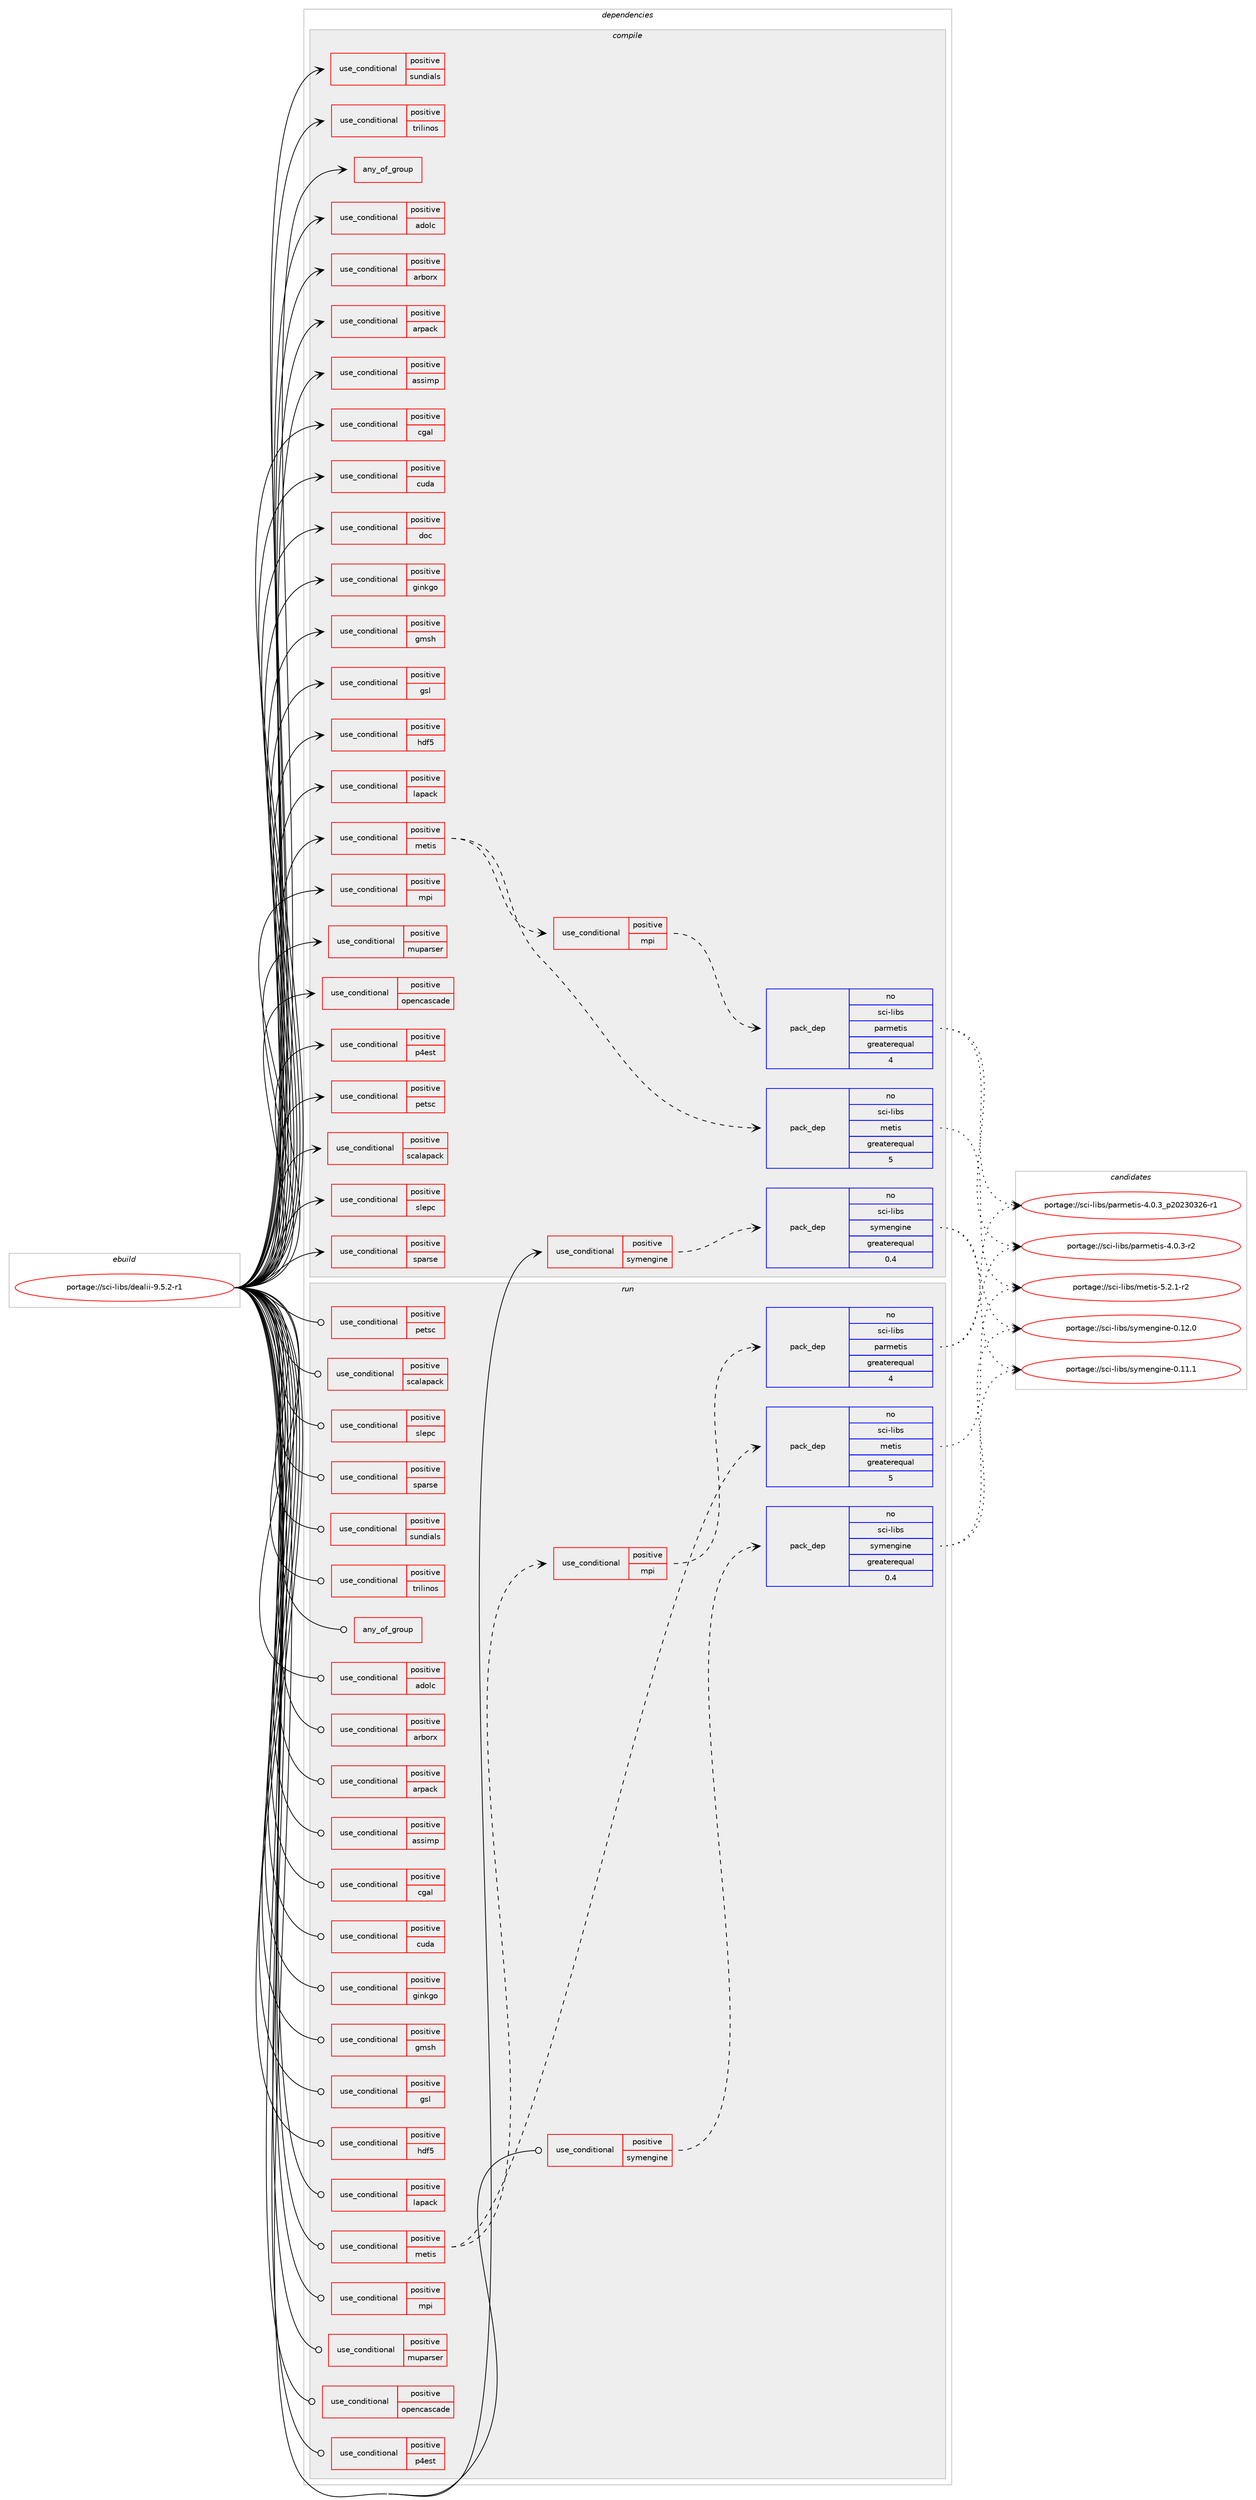 digraph prolog {

# *************
# Graph options
# *************

newrank=true;
concentrate=true;
compound=true;
graph [rankdir=LR,fontname=Helvetica,fontsize=10,ranksep=1.5];#, ranksep=2.5, nodesep=0.2];
edge  [arrowhead=vee];
node  [fontname=Helvetica,fontsize=10];

# **********
# The ebuild
# **********

subgraph cluster_leftcol {
color=gray;
rank=same;
label=<<i>ebuild</i>>;
id [label="portage://sci-libs/dealii-9.5.2-r1", color=red, width=4, href="../sci-libs/dealii-9.5.2-r1.svg"];
}

# ****************
# The dependencies
# ****************

subgraph cluster_midcol {
color=gray;
label=<<i>dependencies</i>>;
subgraph cluster_compile {
fillcolor="#eeeeee";
style=filled;
label=<<i>compile</i>>;
subgraph any2594 {
dependency200840 [label=<<TABLE BORDER="0" CELLBORDER="1" CELLSPACING="0" CELLPADDING="4"><TR><TD CELLPADDING="10">any_of_group</TD></TR></TABLE>>, shape=none, color=red];# *** BEGIN UNKNOWN DEPENDENCY TYPE (TODO) ***
# dependency200840 -> package_dependency(portage://sci-libs/dealii-9.5.2-r1,install,no,dev-cpp,kokkos,none,[,,],[],[])
# *** END UNKNOWN DEPENDENCY TYPE (TODO) ***

# *** BEGIN UNKNOWN DEPENDENCY TYPE (TODO) ***
# dependency200840 -> package_dependency(portage://sci-libs/dealii-9.5.2-r1,install,no,sci-libs,trilinos,none,[,,],[],[])
# *** END UNKNOWN DEPENDENCY TYPE (TODO) ***

}
id:e -> dependency200840:w [weight=20,style="solid",arrowhead="vee"];
subgraph cond103205 {
dependency200841 [label=<<TABLE BORDER="0" CELLBORDER="1" CELLSPACING="0" CELLPADDING="4"><TR><TD ROWSPAN="3" CELLPADDING="10">use_conditional</TD></TR><TR><TD>positive</TD></TR><TR><TD>adolc</TD></TR></TABLE>>, shape=none, color=red];
# *** BEGIN UNKNOWN DEPENDENCY TYPE (TODO) ***
# dependency200841 -> package_dependency(portage://sci-libs/dealii-9.5.2-r1,install,no,sci-libs,adolc,none,[,,],[],[])
# *** END UNKNOWN DEPENDENCY TYPE (TODO) ***

}
id:e -> dependency200841:w [weight=20,style="solid",arrowhead="vee"];
subgraph cond103206 {
dependency200842 [label=<<TABLE BORDER="0" CELLBORDER="1" CELLSPACING="0" CELLPADDING="4"><TR><TD ROWSPAN="3" CELLPADDING="10">use_conditional</TD></TR><TR><TD>positive</TD></TR><TR><TD>arborx</TD></TR></TABLE>>, shape=none, color=red];
# *** BEGIN UNKNOWN DEPENDENCY TYPE (TODO) ***
# dependency200842 -> package_dependency(portage://sci-libs/dealii-9.5.2-r1,install,no,sci-libs,arborx,none,[,,],[],[use(equal(mpi),none)])
# *** END UNKNOWN DEPENDENCY TYPE (TODO) ***

}
id:e -> dependency200842:w [weight=20,style="solid",arrowhead="vee"];
subgraph cond103207 {
dependency200843 [label=<<TABLE BORDER="0" CELLBORDER="1" CELLSPACING="0" CELLPADDING="4"><TR><TD ROWSPAN="3" CELLPADDING="10">use_conditional</TD></TR><TR><TD>positive</TD></TR><TR><TD>arpack</TD></TR></TABLE>>, shape=none, color=red];
# *** BEGIN UNKNOWN DEPENDENCY TYPE (TODO) ***
# dependency200843 -> package_dependency(portage://sci-libs/dealii-9.5.2-r1,install,no,sci-libs,arpack,none,[,,],[],[use(equal(mpi),none)])
# *** END UNKNOWN DEPENDENCY TYPE (TODO) ***

}
id:e -> dependency200843:w [weight=20,style="solid",arrowhead="vee"];
subgraph cond103208 {
dependency200844 [label=<<TABLE BORDER="0" CELLBORDER="1" CELLSPACING="0" CELLPADDING="4"><TR><TD ROWSPAN="3" CELLPADDING="10">use_conditional</TD></TR><TR><TD>positive</TD></TR><TR><TD>assimp</TD></TR></TABLE>>, shape=none, color=red];
# *** BEGIN UNKNOWN DEPENDENCY TYPE (TODO) ***
# dependency200844 -> package_dependency(portage://sci-libs/dealii-9.5.2-r1,install,no,media-libs,assimp,none,[,,],any_same_slot,[])
# *** END UNKNOWN DEPENDENCY TYPE (TODO) ***

}
id:e -> dependency200844:w [weight=20,style="solid",arrowhead="vee"];
subgraph cond103209 {
dependency200845 [label=<<TABLE BORDER="0" CELLBORDER="1" CELLSPACING="0" CELLPADDING="4"><TR><TD ROWSPAN="3" CELLPADDING="10">use_conditional</TD></TR><TR><TD>positive</TD></TR><TR><TD>cgal</TD></TR></TABLE>>, shape=none, color=red];
# *** BEGIN UNKNOWN DEPENDENCY TYPE (TODO) ***
# dependency200845 -> package_dependency(portage://sci-libs/dealii-9.5.2-r1,install,no,sci-mathematics,cgal,none,[,,],[],[])
# *** END UNKNOWN DEPENDENCY TYPE (TODO) ***

}
id:e -> dependency200845:w [weight=20,style="solid",arrowhead="vee"];
subgraph cond103210 {
dependency200846 [label=<<TABLE BORDER="0" CELLBORDER="1" CELLSPACING="0" CELLPADDING="4"><TR><TD ROWSPAN="3" CELLPADDING="10">use_conditional</TD></TR><TR><TD>positive</TD></TR><TR><TD>cuda</TD></TR></TABLE>>, shape=none, color=red];
# *** BEGIN UNKNOWN DEPENDENCY TYPE (TODO) ***
# dependency200846 -> package_dependency(portage://sci-libs/dealii-9.5.2-r1,install,no,dev-util,nvidia-cuda-toolkit,none,[,,],[],[])
# *** END UNKNOWN DEPENDENCY TYPE (TODO) ***

}
id:e -> dependency200846:w [weight=20,style="solid",arrowhead="vee"];
subgraph cond103211 {
dependency200847 [label=<<TABLE BORDER="0" CELLBORDER="1" CELLSPACING="0" CELLPADDING="4"><TR><TD ROWSPAN="3" CELLPADDING="10">use_conditional</TD></TR><TR><TD>positive</TD></TR><TR><TD>doc</TD></TR></TABLE>>, shape=none, color=red];
# *** BEGIN UNKNOWN DEPENDENCY TYPE (TODO) ***
# dependency200847 -> package_dependency(portage://sci-libs/dealii-9.5.2-r1,install,no,app-text,doxygen,none,[,,],[],[use(enable(dot),none)])
# *** END UNKNOWN DEPENDENCY TYPE (TODO) ***

# *** BEGIN UNKNOWN DEPENDENCY TYPE (TODO) ***
# dependency200847 -> package_dependency(portage://sci-libs/dealii-9.5.2-r1,install,no,dev-lang,perl,none,[,,],[],[])
# *** END UNKNOWN DEPENDENCY TYPE (TODO) ***

}
id:e -> dependency200847:w [weight=20,style="solid",arrowhead="vee"];
subgraph cond103212 {
dependency200848 [label=<<TABLE BORDER="0" CELLBORDER="1" CELLSPACING="0" CELLPADDING="4"><TR><TD ROWSPAN="3" CELLPADDING="10">use_conditional</TD></TR><TR><TD>positive</TD></TR><TR><TD>ginkgo</TD></TR></TABLE>>, shape=none, color=red];
# *** BEGIN UNKNOWN DEPENDENCY TYPE (TODO) ***
# dependency200848 -> package_dependency(portage://sci-libs/dealii-9.5.2-r1,install,no,sci-libs,ginkgo,none,[,,],[],[])
# *** END UNKNOWN DEPENDENCY TYPE (TODO) ***

}
id:e -> dependency200848:w [weight=20,style="solid",arrowhead="vee"];
subgraph cond103213 {
dependency200849 [label=<<TABLE BORDER="0" CELLBORDER="1" CELLSPACING="0" CELLPADDING="4"><TR><TD ROWSPAN="3" CELLPADDING="10">use_conditional</TD></TR><TR><TD>positive</TD></TR><TR><TD>gmsh</TD></TR></TABLE>>, shape=none, color=red];
# *** BEGIN UNKNOWN DEPENDENCY TYPE (TODO) ***
# dependency200849 -> package_dependency(portage://sci-libs/dealii-9.5.2-r1,install,no,sci-libs,gmsh,none,[,,],[],[])
# *** END UNKNOWN DEPENDENCY TYPE (TODO) ***

}
id:e -> dependency200849:w [weight=20,style="solid",arrowhead="vee"];
subgraph cond103214 {
dependency200850 [label=<<TABLE BORDER="0" CELLBORDER="1" CELLSPACING="0" CELLPADDING="4"><TR><TD ROWSPAN="3" CELLPADDING="10">use_conditional</TD></TR><TR><TD>positive</TD></TR><TR><TD>gsl</TD></TR></TABLE>>, shape=none, color=red];
# *** BEGIN UNKNOWN DEPENDENCY TYPE (TODO) ***
# dependency200850 -> package_dependency(portage://sci-libs/dealii-9.5.2-r1,install,no,sci-libs,gsl,none,[,,],any_same_slot,[])
# *** END UNKNOWN DEPENDENCY TYPE (TODO) ***

}
id:e -> dependency200850:w [weight=20,style="solid",arrowhead="vee"];
subgraph cond103215 {
dependency200851 [label=<<TABLE BORDER="0" CELLBORDER="1" CELLSPACING="0" CELLPADDING="4"><TR><TD ROWSPAN="3" CELLPADDING="10">use_conditional</TD></TR><TR><TD>positive</TD></TR><TR><TD>hdf5</TD></TR></TABLE>>, shape=none, color=red];
# *** BEGIN UNKNOWN DEPENDENCY TYPE (TODO) ***
# dependency200851 -> package_dependency(portage://sci-libs/dealii-9.5.2-r1,install,no,sci-libs,hdf5,none,[,,],any_same_slot,[use(equal(mpi),none)])
# *** END UNKNOWN DEPENDENCY TYPE (TODO) ***

}
id:e -> dependency200851:w [weight=20,style="solid",arrowhead="vee"];
subgraph cond103216 {
dependency200852 [label=<<TABLE BORDER="0" CELLBORDER="1" CELLSPACING="0" CELLPADDING="4"><TR><TD ROWSPAN="3" CELLPADDING="10">use_conditional</TD></TR><TR><TD>positive</TD></TR><TR><TD>lapack</TD></TR></TABLE>>, shape=none, color=red];
# *** BEGIN UNKNOWN DEPENDENCY TYPE (TODO) ***
# dependency200852 -> package_dependency(portage://sci-libs/dealii-9.5.2-r1,install,no,virtual,lapack,none,[,,],[],[])
# *** END UNKNOWN DEPENDENCY TYPE (TODO) ***

}
id:e -> dependency200852:w [weight=20,style="solid",arrowhead="vee"];
subgraph cond103217 {
dependency200853 [label=<<TABLE BORDER="0" CELLBORDER="1" CELLSPACING="0" CELLPADDING="4"><TR><TD ROWSPAN="3" CELLPADDING="10">use_conditional</TD></TR><TR><TD>positive</TD></TR><TR><TD>metis</TD></TR></TABLE>>, shape=none, color=red];
subgraph pack94856 {
dependency200854 [label=<<TABLE BORDER="0" CELLBORDER="1" CELLSPACING="0" CELLPADDING="4" WIDTH="220"><TR><TD ROWSPAN="6" CELLPADDING="30">pack_dep</TD></TR><TR><TD WIDTH="110">no</TD></TR><TR><TD>sci-libs</TD></TR><TR><TD>metis</TD></TR><TR><TD>greaterequal</TD></TR><TR><TD>5</TD></TR></TABLE>>, shape=none, color=blue];
}
dependency200853:e -> dependency200854:w [weight=20,style="dashed",arrowhead="vee"];
subgraph cond103218 {
dependency200855 [label=<<TABLE BORDER="0" CELLBORDER="1" CELLSPACING="0" CELLPADDING="4"><TR><TD ROWSPAN="3" CELLPADDING="10">use_conditional</TD></TR><TR><TD>positive</TD></TR><TR><TD>mpi</TD></TR></TABLE>>, shape=none, color=red];
subgraph pack94857 {
dependency200856 [label=<<TABLE BORDER="0" CELLBORDER="1" CELLSPACING="0" CELLPADDING="4" WIDTH="220"><TR><TD ROWSPAN="6" CELLPADDING="30">pack_dep</TD></TR><TR><TD WIDTH="110">no</TD></TR><TR><TD>sci-libs</TD></TR><TR><TD>parmetis</TD></TR><TR><TD>greaterequal</TD></TR><TR><TD>4</TD></TR></TABLE>>, shape=none, color=blue];
}
dependency200855:e -> dependency200856:w [weight=20,style="dashed",arrowhead="vee"];
}
dependency200853:e -> dependency200855:w [weight=20,style="dashed",arrowhead="vee"];
}
id:e -> dependency200853:w [weight=20,style="solid",arrowhead="vee"];
subgraph cond103219 {
dependency200857 [label=<<TABLE BORDER="0" CELLBORDER="1" CELLSPACING="0" CELLPADDING="4"><TR><TD ROWSPAN="3" CELLPADDING="10">use_conditional</TD></TR><TR><TD>positive</TD></TR><TR><TD>mpi</TD></TR></TABLE>>, shape=none, color=red];
# *** BEGIN UNKNOWN DEPENDENCY TYPE (TODO) ***
# dependency200857 -> package_dependency(portage://sci-libs/dealii-9.5.2-r1,install,no,virtual,mpi,none,[,,],[],[use(enable(cxx),none)])
# *** END UNKNOWN DEPENDENCY TYPE (TODO) ***

}
id:e -> dependency200857:w [weight=20,style="solid",arrowhead="vee"];
subgraph cond103220 {
dependency200858 [label=<<TABLE BORDER="0" CELLBORDER="1" CELLSPACING="0" CELLPADDING="4"><TR><TD ROWSPAN="3" CELLPADDING="10">use_conditional</TD></TR><TR><TD>positive</TD></TR><TR><TD>muparser</TD></TR></TABLE>>, shape=none, color=red];
# *** BEGIN UNKNOWN DEPENDENCY TYPE (TODO) ***
# dependency200858 -> package_dependency(portage://sci-libs/dealii-9.5.2-r1,install,no,dev-cpp,muParser,none,[,,],[],[])
# *** END UNKNOWN DEPENDENCY TYPE (TODO) ***

}
id:e -> dependency200858:w [weight=20,style="solid",arrowhead="vee"];
subgraph cond103221 {
dependency200859 [label=<<TABLE BORDER="0" CELLBORDER="1" CELLSPACING="0" CELLPADDING="4"><TR><TD ROWSPAN="3" CELLPADDING="10">use_conditional</TD></TR><TR><TD>positive</TD></TR><TR><TD>opencascade</TD></TR></TABLE>>, shape=none, color=red];
# *** BEGIN UNKNOWN DEPENDENCY TYPE (TODO) ***
# dependency200859 -> package_dependency(portage://sci-libs/dealii-9.5.2-r1,install,no,sci-libs,opencascade,none,[,,],any_same_slot,[])
# *** END UNKNOWN DEPENDENCY TYPE (TODO) ***

}
id:e -> dependency200859:w [weight=20,style="solid",arrowhead="vee"];
subgraph cond103222 {
dependency200860 [label=<<TABLE BORDER="0" CELLBORDER="1" CELLSPACING="0" CELLPADDING="4"><TR><TD ROWSPAN="3" CELLPADDING="10">use_conditional</TD></TR><TR><TD>positive</TD></TR><TR><TD>p4est</TD></TR></TABLE>>, shape=none, color=red];
# *** BEGIN UNKNOWN DEPENDENCY TYPE (TODO) ***
# dependency200860 -> package_dependency(portage://sci-libs/dealii-9.5.2-r1,install,no,sci-libs,p4est,none,[,,],[],[use(enable(mpi),none)])
# *** END UNKNOWN DEPENDENCY TYPE (TODO) ***

}
id:e -> dependency200860:w [weight=20,style="solid",arrowhead="vee"];
subgraph cond103223 {
dependency200861 [label=<<TABLE BORDER="0" CELLBORDER="1" CELLSPACING="0" CELLPADDING="4"><TR><TD ROWSPAN="3" CELLPADDING="10">use_conditional</TD></TR><TR><TD>positive</TD></TR><TR><TD>petsc</TD></TR></TABLE>>, shape=none, color=red];
# *** BEGIN UNKNOWN DEPENDENCY TYPE (TODO) ***
# dependency200861 -> package_dependency(portage://sci-libs/dealii-9.5.2-r1,install,no,sci-mathematics,petsc,none,[,,],[],[use(equal(mpi),none)])
# *** END UNKNOWN DEPENDENCY TYPE (TODO) ***

}
id:e -> dependency200861:w [weight=20,style="solid",arrowhead="vee"];
subgraph cond103224 {
dependency200862 [label=<<TABLE BORDER="0" CELLBORDER="1" CELLSPACING="0" CELLPADDING="4"><TR><TD ROWSPAN="3" CELLPADDING="10">use_conditional</TD></TR><TR><TD>positive</TD></TR><TR><TD>scalapack</TD></TR></TABLE>>, shape=none, color=red];
# *** BEGIN UNKNOWN DEPENDENCY TYPE (TODO) ***
# dependency200862 -> package_dependency(portage://sci-libs/dealii-9.5.2-r1,install,no,sci-libs,scalapack,none,[,,],[],[])
# *** END UNKNOWN DEPENDENCY TYPE (TODO) ***

}
id:e -> dependency200862:w [weight=20,style="solid",arrowhead="vee"];
subgraph cond103225 {
dependency200863 [label=<<TABLE BORDER="0" CELLBORDER="1" CELLSPACING="0" CELLPADDING="4"><TR><TD ROWSPAN="3" CELLPADDING="10">use_conditional</TD></TR><TR><TD>positive</TD></TR><TR><TD>slepc</TD></TR></TABLE>>, shape=none, color=red];
# *** BEGIN UNKNOWN DEPENDENCY TYPE (TODO) ***
# dependency200863 -> package_dependency(portage://sci-libs/dealii-9.5.2-r1,install,no,sci-mathematics,slepc,none,[,,],[],[use(equal(mpi),none)])
# *** END UNKNOWN DEPENDENCY TYPE (TODO) ***

}
id:e -> dependency200863:w [weight=20,style="solid",arrowhead="vee"];
subgraph cond103226 {
dependency200864 [label=<<TABLE BORDER="0" CELLBORDER="1" CELLSPACING="0" CELLPADDING="4"><TR><TD ROWSPAN="3" CELLPADDING="10">use_conditional</TD></TR><TR><TD>positive</TD></TR><TR><TD>sparse</TD></TR></TABLE>>, shape=none, color=red];
# *** BEGIN UNKNOWN DEPENDENCY TYPE (TODO) ***
# dependency200864 -> package_dependency(portage://sci-libs/dealii-9.5.2-r1,install,no,sci-libs,umfpack,none,[,,],[],[])
# *** END UNKNOWN DEPENDENCY TYPE (TODO) ***

}
id:e -> dependency200864:w [weight=20,style="solid",arrowhead="vee"];
subgraph cond103227 {
dependency200865 [label=<<TABLE BORDER="0" CELLBORDER="1" CELLSPACING="0" CELLPADDING="4"><TR><TD ROWSPAN="3" CELLPADDING="10">use_conditional</TD></TR><TR><TD>positive</TD></TR><TR><TD>sundials</TD></TR></TABLE>>, shape=none, color=red];
# *** BEGIN UNKNOWN DEPENDENCY TYPE (TODO) ***
# dependency200865 -> package_dependency(portage://sci-libs/dealii-9.5.2-r1,install,no,sci-libs,sundials,none,[,,],any_same_slot,[])
# *** END UNKNOWN DEPENDENCY TYPE (TODO) ***

}
id:e -> dependency200865:w [weight=20,style="solid",arrowhead="vee"];
subgraph cond103228 {
dependency200866 [label=<<TABLE BORDER="0" CELLBORDER="1" CELLSPACING="0" CELLPADDING="4"><TR><TD ROWSPAN="3" CELLPADDING="10">use_conditional</TD></TR><TR><TD>positive</TD></TR><TR><TD>symengine</TD></TR></TABLE>>, shape=none, color=red];
subgraph pack94858 {
dependency200867 [label=<<TABLE BORDER="0" CELLBORDER="1" CELLSPACING="0" CELLPADDING="4" WIDTH="220"><TR><TD ROWSPAN="6" CELLPADDING="30">pack_dep</TD></TR><TR><TD WIDTH="110">no</TD></TR><TR><TD>sci-libs</TD></TR><TR><TD>symengine</TD></TR><TR><TD>greaterequal</TD></TR><TR><TD>0.4</TD></TR></TABLE>>, shape=none, color=blue];
}
dependency200866:e -> dependency200867:w [weight=20,style="dashed",arrowhead="vee"];
}
id:e -> dependency200866:w [weight=20,style="solid",arrowhead="vee"];
subgraph cond103229 {
dependency200868 [label=<<TABLE BORDER="0" CELLBORDER="1" CELLSPACING="0" CELLPADDING="4"><TR><TD ROWSPAN="3" CELLPADDING="10">use_conditional</TD></TR><TR><TD>positive</TD></TR><TR><TD>trilinos</TD></TR></TABLE>>, shape=none, color=red];
# *** BEGIN UNKNOWN DEPENDENCY TYPE (TODO) ***
# dependency200868 -> package_dependency(portage://sci-libs/dealii-9.5.2-r1,install,no,sci-libs,trilinos,none,[,,],[],[])
# *** END UNKNOWN DEPENDENCY TYPE (TODO) ***

}
id:e -> dependency200868:w [weight=20,style="solid",arrowhead="vee"];
# *** BEGIN UNKNOWN DEPENDENCY TYPE (TODO) ***
# id -> package_dependency(portage://sci-libs/dealii-9.5.2-r1,install,no,app-arch,bzip2,none,[,,],[],[])
# *** END UNKNOWN DEPENDENCY TYPE (TODO) ***

# *** BEGIN UNKNOWN DEPENDENCY TYPE (TODO) ***
# id -> package_dependency(portage://sci-libs/dealii-9.5.2-r1,install,no,dev-cpp,tbb,none,[,,],any_same_slot,[])
# *** END UNKNOWN DEPENDENCY TYPE (TODO) ***

# *** BEGIN UNKNOWN DEPENDENCY TYPE (TODO) ***
# id -> package_dependency(portage://sci-libs/dealii-9.5.2-r1,install,no,dev-libs,boost,none,[,,],any_same_slot,[])
# *** END UNKNOWN DEPENDENCY TYPE (TODO) ***

# *** BEGIN UNKNOWN DEPENDENCY TYPE (TODO) ***
# id -> package_dependency(portage://sci-libs/dealii-9.5.2-r1,install,no,sys-libs,zlib,none,[,,],[],[])
# *** END UNKNOWN DEPENDENCY TYPE (TODO) ***

# *** BEGIN UNKNOWN DEPENDENCY TYPE (TODO) ***
# id -> package_dependency(portage://sci-libs/dealii-9.5.2-r1,install,no,virtual,pkgconfig,none,[,,],[],[])
# *** END UNKNOWN DEPENDENCY TYPE (TODO) ***

}
subgraph cluster_compileandrun {
fillcolor="#eeeeee";
style=filled;
label=<<i>compile and run</i>>;
}
subgraph cluster_run {
fillcolor="#eeeeee";
style=filled;
label=<<i>run</i>>;
subgraph any2595 {
dependency200869 [label=<<TABLE BORDER="0" CELLBORDER="1" CELLSPACING="0" CELLPADDING="4"><TR><TD CELLPADDING="10">any_of_group</TD></TR></TABLE>>, shape=none, color=red];# *** BEGIN UNKNOWN DEPENDENCY TYPE (TODO) ***
# dependency200869 -> package_dependency(portage://sci-libs/dealii-9.5.2-r1,run,no,dev-cpp,kokkos,none,[,,],[],[])
# *** END UNKNOWN DEPENDENCY TYPE (TODO) ***

# *** BEGIN UNKNOWN DEPENDENCY TYPE (TODO) ***
# dependency200869 -> package_dependency(portage://sci-libs/dealii-9.5.2-r1,run,no,sci-libs,trilinos,none,[,,],[],[])
# *** END UNKNOWN DEPENDENCY TYPE (TODO) ***

}
id:e -> dependency200869:w [weight=20,style="solid",arrowhead="odot"];
subgraph cond103230 {
dependency200870 [label=<<TABLE BORDER="0" CELLBORDER="1" CELLSPACING="0" CELLPADDING="4"><TR><TD ROWSPAN="3" CELLPADDING="10">use_conditional</TD></TR><TR><TD>positive</TD></TR><TR><TD>adolc</TD></TR></TABLE>>, shape=none, color=red];
# *** BEGIN UNKNOWN DEPENDENCY TYPE (TODO) ***
# dependency200870 -> package_dependency(portage://sci-libs/dealii-9.5.2-r1,run,no,sci-libs,adolc,none,[,,],[],[])
# *** END UNKNOWN DEPENDENCY TYPE (TODO) ***

}
id:e -> dependency200870:w [weight=20,style="solid",arrowhead="odot"];
subgraph cond103231 {
dependency200871 [label=<<TABLE BORDER="0" CELLBORDER="1" CELLSPACING="0" CELLPADDING="4"><TR><TD ROWSPAN="3" CELLPADDING="10">use_conditional</TD></TR><TR><TD>positive</TD></TR><TR><TD>arborx</TD></TR></TABLE>>, shape=none, color=red];
# *** BEGIN UNKNOWN DEPENDENCY TYPE (TODO) ***
# dependency200871 -> package_dependency(portage://sci-libs/dealii-9.5.2-r1,run,no,sci-libs,arborx,none,[,,],[],[use(equal(mpi),none)])
# *** END UNKNOWN DEPENDENCY TYPE (TODO) ***

}
id:e -> dependency200871:w [weight=20,style="solid",arrowhead="odot"];
subgraph cond103232 {
dependency200872 [label=<<TABLE BORDER="0" CELLBORDER="1" CELLSPACING="0" CELLPADDING="4"><TR><TD ROWSPAN="3" CELLPADDING="10">use_conditional</TD></TR><TR><TD>positive</TD></TR><TR><TD>arpack</TD></TR></TABLE>>, shape=none, color=red];
# *** BEGIN UNKNOWN DEPENDENCY TYPE (TODO) ***
# dependency200872 -> package_dependency(portage://sci-libs/dealii-9.5.2-r1,run,no,sci-libs,arpack,none,[,,],[],[use(equal(mpi),none)])
# *** END UNKNOWN DEPENDENCY TYPE (TODO) ***

}
id:e -> dependency200872:w [weight=20,style="solid",arrowhead="odot"];
subgraph cond103233 {
dependency200873 [label=<<TABLE BORDER="0" CELLBORDER="1" CELLSPACING="0" CELLPADDING="4"><TR><TD ROWSPAN="3" CELLPADDING="10">use_conditional</TD></TR><TR><TD>positive</TD></TR><TR><TD>assimp</TD></TR></TABLE>>, shape=none, color=red];
# *** BEGIN UNKNOWN DEPENDENCY TYPE (TODO) ***
# dependency200873 -> package_dependency(portage://sci-libs/dealii-9.5.2-r1,run,no,media-libs,assimp,none,[,,],any_same_slot,[])
# *** END UNKNOWN DEPENDENCY TYPE (TODO) ***

}
id:e -> dependency200873:w [weight=20,style="solid",arrowhead="odot"];
subgraph cond103234 {
dependency200874 [label=<<TABLE BORDER="0" CELLBORDER="1" CELLSPACING="0" CELLPADDING="4"><TR><TD ROWSPAN="3" CELLPADDING="10">use_conditional</TD></TR><TR><TD>positive</TD></TR><TR><TD>cgal</TD></TR></TABLE>>, shape=none, color=red];
# *** BEGIN UNKNOWN DEPENDENCY TYPE (TODO) ***
# dependency200874 -> package_dependency(portage://sci-libs/dealii-9.5.2-r1,run,no,sci-mathematics,cgal,none,[,,],[],[])
# *** END UNKNOWN DEPENDENCY TYPE (TODO) ***

}
id:e -> dependency200874:w [weight=20,style="solid",arrowhead="odot"];
subgraph cond103235 {
dependency200875 [label=<<TABLE BORDER="0" CELLBORDER="1" CELLSPACING="0" CELLPADDING="4"><TR><TD ROWSPAN="3" CELLPADDING="10">use_conditional</TD></TR><TR><TD>positive</TD></TR><TR><TD>cuda</TD></TR></TABLE>>, shape=none, color=red];
# *** BEGIN UNKNOWN DEPENDENCY TYPE (TODO) ***
# dependency200875 -> package_dependency(portage://sci-libs/dealii-9.5.2-r1,run,no,dev-util,nvidia-cuda-toolkit,none,[,,],[],[])
# *** END UNKNOWN DEPENDENCY TYPE (TODO) ***

}
id:e -> dependency200875:w [weight=20,style="solid",arrowhead="odot"];
subgraph cond103236 {
dependency200876 [label=<<TABLE BORDER="0" CELLBORDER="1" CELLSPACING="0" CELLPADDING="4"><TR><TD ROWSPAN="3" CELLPADDING="10">use_conditional</TD></TR><TR><TD>positive</TD></TR><TR><TD>ginkgo</TD></TR></TABLE>>, shape=none, color=red];
# *** BEGIN UNKNOWN DEPENDENCY TYPE (TODO) ***
# dependency200876 -> package_dependency(portage://sci-libs/dealii-9.5.2-r1,run,no,sci-libs,ginkgo,none,[,,],[],[])
# *** END UNKNOWN DEPENDENCY TYPE (TODO) ***

}
id:e -> dependency200876:w [weight=20,style="solid",arrowhead="odot"];
subgraph cond103237 {
dependency200877 [label=<<TABLE BORDER="0" CELLBORDER="1" CELLSPACING="0" CELLPADDING="4"><TR><TD ROWSPAN="3" CELLPADDING="10">use_conditional</TD></TR><TR><TD>positive</TD></TR><TR><TD>gmsh</TD></TR></TABLE>>, shape=none, color=red];
# *** BEGIN UNKNOWN DEPENDENCY TYPE (TODO) ***
# dependency200877 -> package_dependency(portage://sci-libs/dealii-9.5.2-r1,run,no,sci-libs,gmsh,none,[,,],[],[])
# *** END UNKNOWN DEPENDENCY TYPE (TODO) ***

}
id:e -> dependency200877:w [weight=20,style="solid",arrowhead="odot"];
subgraph cond103238 {
dependency200878 [label=<<TABLE BORDER="0" CELLBORDER="1" CELLSPACING="0" CELLPADDING="4"><TR><TD ROWSPAN="3" CELLPADDING="10">use_conditional</TD></TR><TR><TD>positive</TD></TR><TR><TD>gsl</TD></TR></TABLE>>, shape=none, color=red];
# *** BEGIN UNKNOWN DEPENDENCY TYPE (TODO) ***
# dependency200878 -> package_dependency(portage://sci-libs/dealii-9.5.2-r1,run,no,sci-libs,gsl,none,[,,],any_same_slot,[])
# *** END UNKNOWN DEPENDENCY TYPE (TODO) ***

}
id:e -> dependency200878:w [weight=20,style="solid",arrowhead="odot"];
subgraph cond103239 {
dependency200879 [label=<<TABLE BORDER="0" CELLBORDER="1" CELLSPACING="0" CELLPADDING="4"><TR><TD ROWSPAN="3" CELLPADDING="10">use_conditional</TD></TR><TR><TD>positive</TD></TR><TR><TD>hdf5</TD></TR></TABLE>>, shape=none, color=red];
# *** BEGIN UNKNOWN DEPENDENCY TYPE (TODO) ***
# dependency200879 -> package_dependency(portage://sci-libs/dealii-9.5.2-r1,run,no,sci-libs,hdf5,none,[,,],any_same_slot,[use(equal(mpi),none)])
# *** END UNKNOWN DEPENDENCY TYPE (TODO) ***

}
id:e -> dependency200879:w [weight=20,style="solid",arrowhead="odot"];
subgraph cond103240 {
dependency200880 [label=<<TABLE BORDER="0" CELLBORDER="1" CELLSPACING="0" CELLPADDING="4"><TR><TD ROWSPAN="3" CELLPADDING="10">use_conditional</TD></TR><TR><TD>positive</TD></TR><TR><TD>lapack</TD></TR></TABLE>>, shape=none, color=red];
# *** BEGIN UNKNOWN DEPENDENCY TYPE (TODO) ***
# dependency200880 -> package_dependency(portage://sci-libs/dealii-9.5.2-r1,run,no,virtual,lapack,none,[,,],[],[])
# *** END UNKNOWN DEPENDENCY TYPE (TODO) ***

}
id:e -> dependency200880:w [weight=20,style="solid",arrowhead="odot"];
subgraph cond103241 {
dependency200881 [label=<<TABLE BORDER="0" CELLBORDER="1" CELLSPACING="0" CELLPADDING="4"><TR><TD ROWSPAN="3" CELLPADDING="10">use_conditional</TD></TR><TR><TD>positive</TD></TR><TR><TD>metis</TD></TR></TABLE>>, shape=none, color=red];
subgraph pack94859 {
dependency200882 [label=<<TABLE BORDER="0" CELLBORDER="1" CELLSPACING="0" CELLPADDING="4" WIDTH="220"><TR><TD ROWSPAN="6" CELLPADDING="30">pack_dep</TD></TR><TR><TD WIDTH="110">no</TD></TR><TR><TD>sci-libs</TD></TR><TR><TD>metis</TD></TR><TR><TD>greaterequal</TD></TR><TR><TD>5</TD></TR></TABLE>>, shape=none, color=blue];
}
dependency200881:e -> dependency200882:w [weight=20,style="dashed",arrowhead="vee"];
subgraph cond103242 {
dependency200883 [label=<<TABLE BORDER="0" CELLBORDER="1" CELLSPACING="0" CELLPADDING="4"><TR><TD ROWSPAN="3" CELLPADDING="10">use_conditional</TD></TR><TR><TD>positive</TD></TR><TR><TD>mpi</TD></TR></TABLE>>, shape=none, color=red];
subgraph pack94860 {
dependency200884 [label=<<TABLE BORDER="0" CELLBORDER="1" CELLSPACING="0" CELLPADDING="4" WIDTH="220"><TR><TD ROWSPAN="6" CELLPADDING="30">pack_dep</TD></TR><TR><TD WIDTH="110">no</TD></TR><TR><TD>sci-libs</TD></TR><TR><TD>parmetis</TD></TR><TR><TD>greaterequal</TD></TR><TR><TD>4</TD></TR></TABLE>>, shape=none, color=blue];
}
dependency200883:e -> dependency200884:w [weight=20,style="dashed",arrowhead="vee"];
}
dependency200881:e -> dependency200883:w [weight=20,style="dashed",arrowhead="vee"];
}
id:e -> dependency200881:w [weight=20,style="solid",arrowhead="odot"];
subgraph cond103243 {
dependency200885 [label=<<TABLE BORDER="0" CELLBORDER="1" CELLSPACING="0" CELLPADDING="4"><TR><TD ROWSPAN="3" CELLPADDING="10">use_conditional</TD></TR><TR><TD>positive</TD></TR><TR><TD>mpi</TD></TR></TABLE>>, shape=none, color=red];
# *** BEGIN UNKNOWN DEPENDENCY TYPE (TODO) ***
# dependency200885 -> package_dependency(portage://sci-libs/dealii-9.5.2-r1,run,no,virtual,mpi,none,[,,],[],[use(enable(cxx),none)])
# *** END UNKNOWN DEPENDENCY TYPE (TODO) ***

}
id:e -> dependency200885:w [weight=20,style="solid",arrowhead="odot"];
subgraph cond103244 {
dependency200886 [label=<<TABLE BORDER="0" CELLBORDER="1" CELLSPACING="0" CELLPADDING="4"><TR><TD ROWSPAN="3" CELLPADDING="10">use_conditional</TD></TR><TR><TD>positive</TD></TR><TR><TD>muparser</TD></TR></TABLE>>, shape=none, color=red];
# *** BEGIN UNKNOWN DEPENDENCY TYPE (TODO) ***
# dependency200886 -> package_dependency(portage://sci-libs/dealii-9.5.2-r1,run,no,dev-cpp,muParser,none,[,,],[],[])
# *** END UNKNOWN DEPENDENCY TYPE (TODO) ***

}
id:e -> dependency200886:w [weight=20,style="solid",arrowhead="odot"];
subgraph cond103245 {
dependency200887 [label=<<TABLE BORDER="0" CELLBORDER="1" CELLSPACING="0" CELLPADDING="4"><TR><TD ROWSPAN="3" CELLPADDING="10">use_conditional</TD></TR><TR><TD>positive</TD></TR><TR><TD>opencascade</TD></TR></TABLE>>, shape=none, color=red];
# *** BEGIN UNKNOWN DEPENDENCY TYPE (TODO) ***
# dependency200887 -> package_dependency(portage://sci-libs/dealii-9.5.2-r1,run,no,sci-libs,opencascade,none,[,,],any_same_slot,[])
# *** END UNKNOWN DEPENDENCY TYPE (TODO) ***

}
id:e -> dependency200887:w [weight=20,style="solid",arrowhead="odot"];
subgraph cond103246 {
dependency200888 [label=<<TABLE BORDER="0" CELLBORDER="1" CELLSPACING="0" CELLPADDING="4"><TR><TD ROWSPAN="3" CELLPADDING="10">use_conditional</TD></TR><TR><TD>positive</TD></TR><TR><TD>p4est</TD></TR></TABLE>>, shape=none, color=red];
# *** BEGIN UNKNOWN DEPENDENCY TYPE (TODO) ***
# dependency200888 -> package_dependency(portage://sci-libs/dealii-9.5.2-r1,run,no,sci-libs,p4est,none,[,,],[],[use(enable(mpi),none)])
# *** END UNKNOWN DEPENDENCY TYPE (TODO) ***

}
id:e -> dependency200888:w [weight=20,style="solid",arrowhead="odot"];
subgraph cond103247 {
dependency200889 [label=<<TABLE BORDER="0" CELLBORDER="1" CELLSPACING="0" CELLPADDING="4"><TR><TD ROWSPAN="3" CELLPADDING="10">use_conditional</TD></TR><TR><TD>positive</TD></TR><TR><TD>petsc</TD></TR></TABLE>>, shape=none, color=red];
# *** BEGIN UNKNOWN DEPENDENCY TYPE (TODO) ***
# dependency200889 -> package_dependency(portage://sci-libs/dealii-9.5.2-r1,run,no,sci-mathematics,petsc,none,[,,],[],[use(equal(mpi),none)])
# *** END UNKNOWN DEPENDENCY TYPE (TODO) ***

}
id:e -> dependency200889:w [weight=20,style="solid",arrowhead="odot"];
subgraph cond103248 {
dependency200890 [label=<<TABLE BORDER="0" CELLBORDER="1" CELLSPACING="0" CELLPADDING="4"><TR><TD ROWSPAN="3" CELLPADDING="10">use_conditional</TD></TR><TR><TD>positive</TD></TR><TR><TD>scalapack</TD></TR></TABLE>>, shape=none, color=red];
# *** BEGIN UNKNOWN DEPENDENCY TYPE (TODO) ***
# dependency200890 -> package_dependency(portage://sci-libs/dealii-9.5.2-r1,run,no,sci-libs,scalapack,none,[,,],[],[])
# *** END UNKNOWN DEPENDENCY TYPE (TODO) ***

}
id:e -> dependency200890:w [weight=20,style="solid",arrowhead="odot"];
subgraph cond103249 {
dependency200891 [label=<<TABLE BORDER="0" CELLBORDER="1" CELLSPACING="0" CELLPADDING="4"><TR><TD ROWSPAN="3" CELLPADDING="10">use_conditional</TD></TR><TR><TD>positive</TD></TR><TR><TD>slepc</TD></TR></TABLE>>, shape=none, color=red];
# *** BEGIN UNKNOWN DEPENDENCY TYPE (TODO) ***
# dependency200891 -> package_dependency(portage://sci-libs/dealii-9.5.2-r1,run,no,sci-mathematics,slepc,none,[,,],[],[use(equal(mpi),none)])
# *** END UNKNOWN DEPENDENCY TYPE (TODO) ***

}
id:e -> dependency200891:w [weight=20,style="solid",arrowhead="odot"];
subgraph cond103250 {
dependency200892 [label=<<TABLE BORDER="0" CELLBORDER="1" CELLSPACING="0" CELLPADDING="4"><TR><TD ROWSPAN="3" CELLPADDING="10">use_conditional</TD></TR><TR><TD>positive</TD></TR><TR><TD>sparse</TD></TR></TABLE>>, shape=none, color=red];
# *** BEGIN UNKNOWN DEPENDENCY TYPE (TODO) ***
# dependency200892 -> package_dependency(portage://sci-libs/dealii-9.5.2-r1,run,no,sci-libs,umfpack,none,[,,],[],[])
# *** END UNKNOWN DEPENDENCY TYPE (TODO) ***

}
id:e -> dependency200892:w [weight=20,style="solid",arrowhead="odot"];
subgraph cond103251 {
dependency200893 [label=<<TABLE BORDER="0" CELLBORDER="1" CELLSPACING="0" CELLPADDING="4"><TR><TD ROWSPAN="3" CELLPADDING="10">use_conditional</TD></TR><TR><TD>positive</TD></TR><TR><TD>sundials</TD></TR></TABLE>>, shape=none, color=red];
# *** BEGIN UNKNOWN DEPENDENCY TYPE (TODO) ***
# dependency200893 -> package_dependency(portage://sci-libs/dealii-9.5.2-r1,run,no,sci-libs,sundials,none,[,,],any_same_slot,[])
# *** END UNKNOWN DEPENDENCY TYPE (TODO) ***

}
id:e -> dependency200893:w [weight=20,style="solid",arrowhead="odot"];
subgraph cond103252 {
dependency200894 [label=<<TABLE BORDER="0" CELLBORDER="1" CELLSPACING="0" CELLPADDING="4"><TR><TD ROWSPAN="3" CELLPADDING="10">use_conditional</TD></TR><TR><TD>positive</TD></TR><TR><TD>symengine</TD></TR></TABLE>>, shape=none, color=red];
subgraph pack94861 {
dependency200895 [label=<<TABLE BORDER="0" CELLBORDER="1" CELLSPACING="0" CELLPADDING="4" WIDTH="220"><TR><TD ROWSPAN="6" CELLPADDING="30">pack_dep</TD></TR><TR><TD WIDTH="110">no</TD></TR><TR><TD>sci-libs</TD></TR><TR><TD>symengine</TD></TR><TR><TD>greaterequal</TD></TR><TR><TD>0.4</TD></TR></TABLE>>, shape=none, color=blue];
}
dependency200894:e -> dependency200895:w [weight=20,style="dashed",arrowhead="vee"];
}
id:e -> dependency200894:w [weight=20,style="solid",arrowhead="odot"];
subgraph cond103253 {
dependency200896 [label=<<TABLE BORDER="0" CELLBORDER="1" CELLSPACING="0" CELLPADDING="4"><TR><TD ROWSPAN="3" CELLPADDING="10">use_conditional</TD></TR><TR><TD>positive</TD></TR><TR><TD>trilinos</TD></TR></TABLE>>, shape=none, color=red];
# *** BEGIN UNKNOWN DEPENDENCY TYPE (TODO) ***
# dependency200896 -> package_dependency(portage://sci-libs/dealii-9.5.2-r1,run,no,sci-libs,trilinos,none,[,,],[],[])
# *** END UNKNOWN DEPENDENCY TYPE (TODO) ***

}
id:e -> dependency200896:w [weight=20,style="solid",arrowhead="odot"];
# *** BEGIN UNKNOWN DEPENDENCY TYPE (TODO) ***
# id -> package_dependency(portage://sci-libs/dealii-9.5.2-r1,run,no,app-arch,bzip2,none,[,,],[],[])
# *** END UNKNOWN DEPENDENCY TYPE (TODO) ***

# *** BEGIN UNKNOWN DEPENDENCY TYPE (TODO) ***
# id -> package_dependency(portage://sci-libs/dealii-9.5.2-r1,run,no,dev-cpp,tbb,none,[,,],any_same_slot,[])
# *** END UNKNOWN DEPENDENCY TYPE (TODO) ***

# *** BEGIN UNKNOWN DEPENDENCY TYPE (TODO) ***
# id -> package_dependency(portage://sci-libs/dealii-9.5.2-r1,run,no,dev-libs,boost,none,[,,],any_same_slot,[])
# *** END UNKNOWN DEPENDENCY TYPE (TODO) ***

# *** BEGIN UNKNOWN DEPENDENCY TYPE (TODO) ***
# id -> package_dependency(portage://sci-libs/dealii-9.5.2-r1,run,no,sys-libs,zlib,none,[,,],[],[])
# *** END UNKNOWN DEPENDENCY TYPE (TODO) ***

}
}

# **************
# The candidates
# **************

subgraph cluster_choices {
rank=same;
color=gray;
label=<<i>candidates</i>>;

subgraph choice94856 {
color=black;
nodesep=1;
choice115991054510810598115471091011161051154553465046494511450 [label="portage://sci-libs/metis-5.2.1-r2", color=red, width=4,href="../sci-libs/metis-5.2.1-r2.svg"];
dependency200854:e -> choice115991054510810598115471091011161051154553465046494511450:w [style=dotted,weight="100"];
}
subgraph choice94857 {
color=black;
nodesep=1;
choice11599105451081059811547112971141091011161051154552464846514511450 [label="portage://sci-libs/parmetis-4.0.3-r2", color=red, width=4,href="../sci-libs/parmetis-4.0.3-r2.svg"];
choice11599105451081059811547112971141091011161051154552464846519511250485051485150544511449 [label="portage://sci-libs/parmetis-4.0.3_p20230326-r1", color=red, width=4,href="../sci-libs/parmetis-4.0.3_p20230326-r1.svg"];
dependency200856:e -> choice11599105451081059811547112971141091011161051154552464846514511450:w [style=dotted,weight="100"];
dependency200856:e -> choice11599105451081059811547112971141091011161051154552464846519511250485051485150544511449:w [style=dotted,weight="100"];
}
subgraph choice94858 {
color=black;
nodesep=1;
choice1159910545108105981154711512110910111010310511010145484649494649 [label="portage://sci-libs/symengine-0.11.1", color=red, width=4,href="../sci-libs/symengine-0.11.1.svg"];
choice1159910545108105981154711512110910111010310511010145484649504648 [label="portage://sci-libs/symengine-0.12.0", color=red, width=4,href="../sci-libs/symengine-0.12.0.svg"];
dependency200867:e -> choice1159910545108105981154711512110910111010310511010145484649494649:w [style=dotted,weight="100"];
dependency200867:e -> choice1159910545108105981154711512110910111010310511010145484649504648:w [style=dotted,weight="100"];
}
subgraph choice94859 {
color=black;
nodesep=1;
choice115991054510810598115471091011161051154553465046494511450 [label="portage://sci-libs/metis-5.2.1-r2", color=red, width=4,href="../sci-libs/metis-5.2.1-r2.svg"];
dependency200882:e -> choice115991054510810598115471091011161051154553465046494511450:w [style=dotted,weight="100"];
}
subgraph choice94860 {
color=black;
nodesep=1;
choice11599105451081059811547112971141091011161051154552464846514511450 [label="portage://sci-libs/parmetis-4.0.3-r2", color=red, width=4,href="../sci-libs/parmetis-4.0.3-r2.svg"];
choice11599105451081059811547112971141091011161051154552464846519511250485051485150544511449 [label="portage://sci-libs/parmetis-4.0.3_p20230326-r1", color=red, width=4,href="../sci-libs/parmetis-4.0.3_p20230326-r1.svg"];
dependency200884:e -> choice11599105451081059811547112971141091011161051154552464846514511450:w [style=dotted,weight="100"];
dependency200884:e -> choice11599105451081059811547112971141091011161051154552464846519511250485051485150544511449:w [style=dotted,weight="100"];
}
subgraph choice94861 {
color=black;
nodesep=1;
choice1159910545108105981154711512110910111010310511010145484649494649 [label="portage://sci-libs/symengine-0.11.1", color=red, width=4,href="../sci-libs/symengine-0.11.1.svg"];
choice1159910545108105981154711512110910111010310511010145484649504648 [label="portage://sci-libs/symengine-0.12.0", color=red, width=4,href="../sci-libs/symengine-0.12.0.svg"];
dependency200895:e -> choice1159910545108105981154711512110910111010310511010145484649494649:w [style=dotted,weight="100"];
dependency200895:e -> choice1159910545108105981154711512110910111010310511010145484649504648:w [style=dotted,weight="100"];
}
}

}

